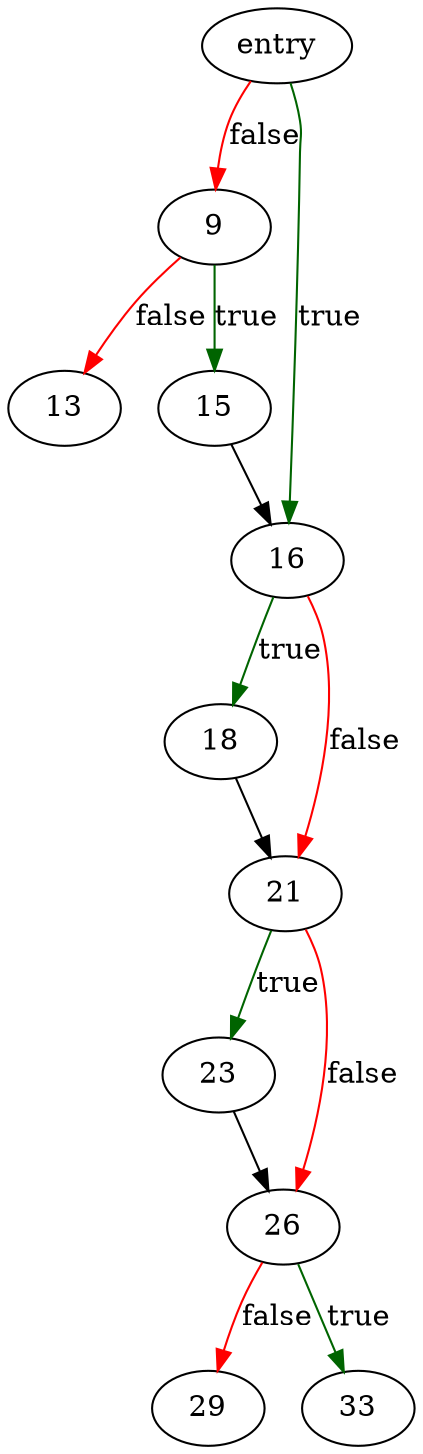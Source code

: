 digraph "set_window_size" {
	// Node definitions.
	3 [label=entry];
	9;
	13;
	15;
	16;
	18;
	21;
	23;
	26;
	29;
	33;

	// Edge definitions.
	3 -> 9 [
		color=red
		label=false
	];
	3 -> 16 [
		color=darkgreen
		label=true
	];
	9 -> 13 [
		color=red
		label=false
	];
	9 -> 15 [
		color=darkgreen
		label=true
	];
	15 -> 16;
	16 -> 18 [
		color=darkgreen
		label=true
	];
	16 -> 21 [
		color=red
		label=false
	];
	18 -> 21;
	21 -> 23 [
		color=darkgreen
		label=true
	];
	21 -> 26 [
		color=red
		label=false
	];
	23 -> 26;
	26 -> 29 [
		color=red
		label=false
	];
	26 -> 33 [
		color=darkgreen
		label=true
	];
}